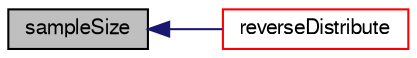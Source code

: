 digraph "sampleSize"
{
  bgcolor="transparent";
  edge [fontname="FreeSans",fontsize="10",labelfontname="FreeSans",labelfontsize="10"];
  node [fontname="FreeSans",fontsize="10",shape=record];
  rankdir="LR";
  Node2536 [label="sampleSize",height=0.2,width=0.4,color="black", fillcolor="grey75", style="filled", fontcolor="black"];
  Node2536 -> Node2537 [dir="back",color="midnightblue",fontsize="10",style="solid",fontname="FreeSans"];
  Node2537 [label="reverseDistribute",height=0.2,width=0.4,color="red",URL="$a25094.html#a13c4f025f05fb3315ab61558bbe82f07",tooltip="Wrapper around map/interpolate data distribution. "];
}
